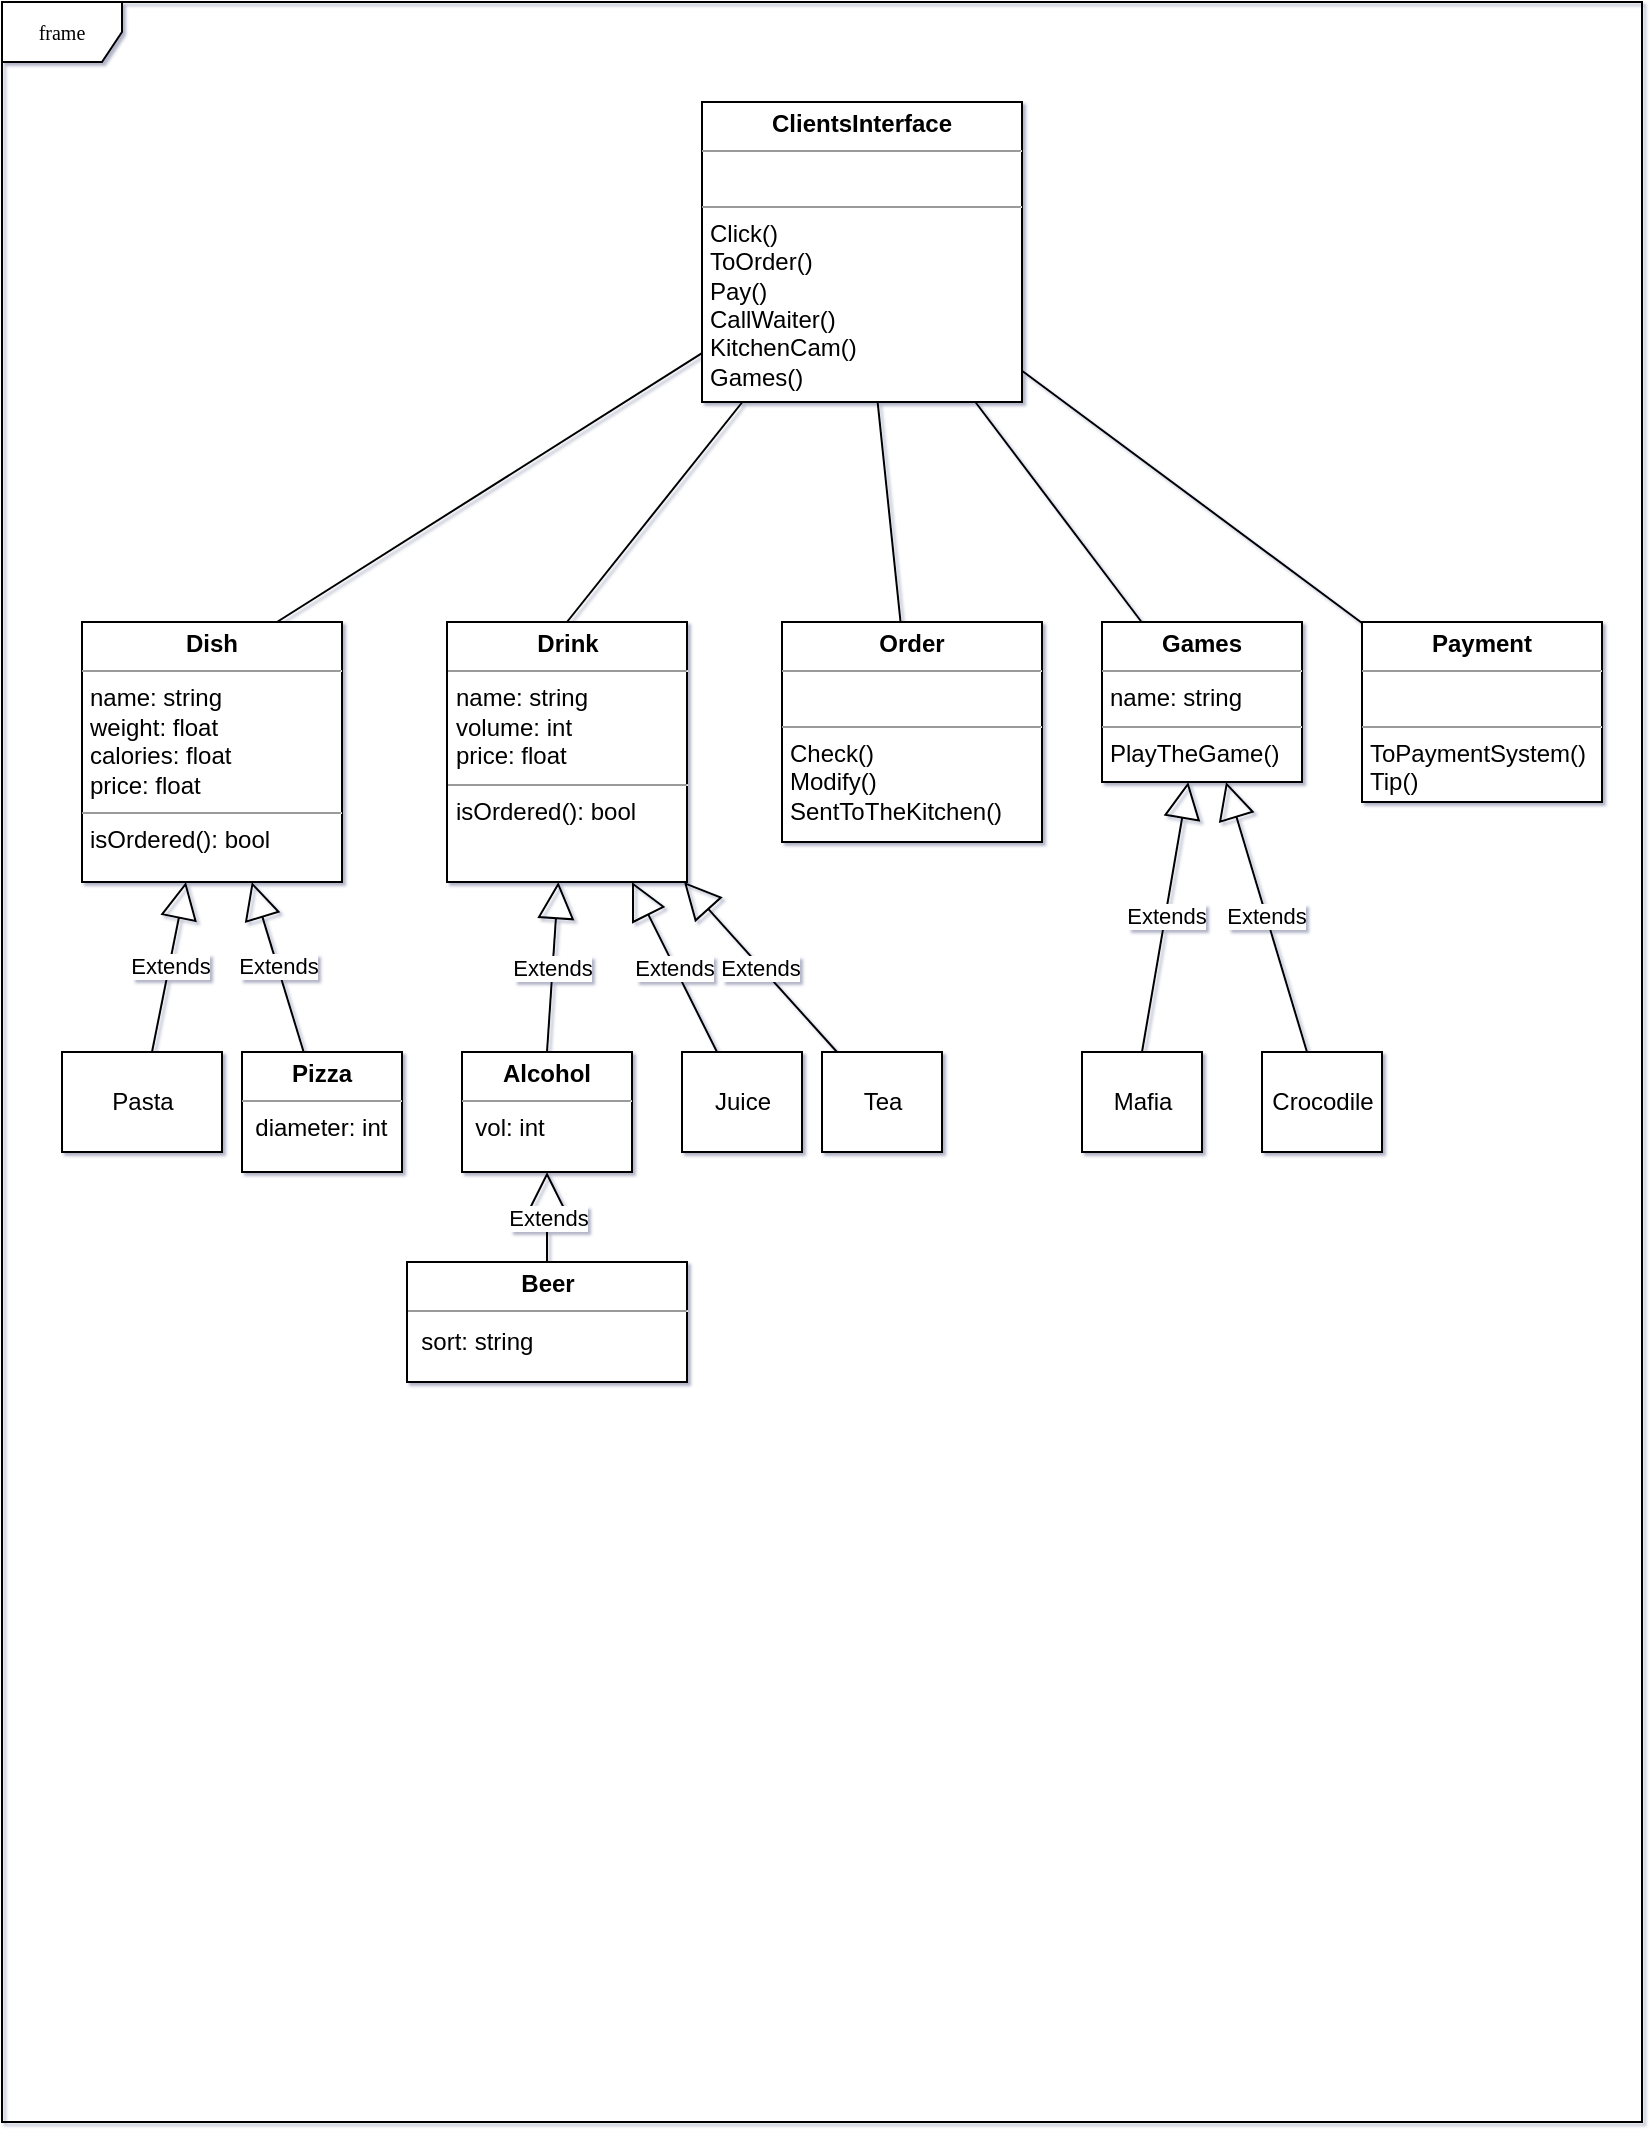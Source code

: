 <mxfile version="16.2.7" type="github" pages="4">
  <diagram name="Class Diagram" id="c4acf3e9-155e-7222-9cf6-157b1a14988f">
    <mxGraphModel dx="868" dy="460" grid="1" gridSize="10" guides="1" tooltips="1" connect="1" arrows="1" fold="1" page="1" pageScale="1" pageWidth="850" pageHeight="1100" background="none" math="0" shadow="1">
      <root>
        <mxCell id="0" />
        <mxCell id="1" parent="0" />
        <mxCell id="17acba5748e5396b-1" value="frame" style="shape=umlFrame;whiteSpace=wrap;html=1;rounded=0;shadow=0;comic=0;labelBackgroundColor=none;strokeWidth=1;fontFamily=Verdana;fontSize=10;align=center;" parent="1" vertex="1">
          <mxGeometry x="20" y="20" width="820" height="1060" as="geometry" />
        </mxCell>
        <mxCell id="nEyoXZ84Kzv3X6efRgU5-14" value="&lt;p style=&quot;margin: 0px ; margin-top: 4px ; text-align: center&quot;&gt;&lt;b&gt;Dish&lt;/b&gt;&lt;/p&gt;&lt;hr size=&quot;1&quot;&gt;&lt;p style=&quot;margin: 0px ; margin-left: 4px&quot;&gt;name: string&lt;/p&gt;&lt;p style=&quot;margin: 0px ; margin-left: 4px&quot;&gt;weight: float&lt;/p&gt;&lt;p style=&quot;margin: 0px ; margin-left: 4px&quot;&gt;calories: float&lt;/p&gt;&lt;p style=&quot;margin: 0px ; margin-left: 4px&quot;&gt;price: float&lt;/p&gt;&lt;hr size=&quot;1&quot;&gt;&lt;p style=&quot;margin: 0px ; margin-left: 4px&quot;&gt;isOrdered(): bool&lt;/p&gt;" style="verticalAlign=top;align=left;overflow=fill;fontSize=12;fontFamily=Helvetica;html=1;" parent="1" vertex="1">
          <mxGeometry x="60" y="330" width="130" height="130" as="geometry" />
        </mxCell>
        <mxCell id="nEyoXZ84Kzv3X6efRgU5-25" value="Pasta" style="html=1;" parent="1" vertex="1">
          <mxGeometry x="50" y="545" width="80" height="50" as="geometry" />
        </mxCell>
        <mxCell id="nEyoXZ84Kzv3X6efRgU5-27" value="&lt;p style=&quot;margin: 0px ; margin-top: 4px ; text-align: center&quot;&gt;&lt;b&gt;Pizza&lt;/b&gt;&lt;/p&gt;&lt;hr size=&quot;1&quot;&gt;&lt;div style=&quot;height: 2px&quot;&gt;&amp;nbsp; diameter: int&lt;/div&gt;" style="verticalAlign=top;align=left;overflow=fill;fontSize=12;fontFamily=Helvetica;html=1;" parent="1" vertex="1">
          <mxGeometry x="140" y="545" width="80" height="60" as="geometry" />
        </mxCell>
        <mxCell id="nEyoXZ84Kzv3X6efRgU5-28" value="&lt;p style=&quot;margin: 0px ; margin-top: 4px ; text-align: center&quot;&gt;&lt;b&gt;Drink&lt;/b&gt;&lt;/p&gt;&lt;hr size=&quot;1&quot;&gt;&lt;p style=&quot;margin: 0px ; margin-left: 4px&quot;&gt;name: string&lt;/p&gt;&lt;p style=&quot;margin: 0px ; margin-left: 4px&quot;&gt;volume: int&lt;/p&gt;&lt;p style=&quot;margin: 0px ; margin-left: 4px&quot;&gt;price: float&lt;/p&gt;&lt;hr size=&quot;1&quot;&gt;&lt;p style=&quot;margin: 0px ; margin-left: 4px&quot;&gt;isOrdered(): bool&lt;/p&gt;" style="verticalAlign=top;align=left;overflow=fill;fontSize=12;fontFamily=Helvetica;html=1;" parent="1" vertex="1">
          <mxGeometry x="242.5" y="330" width="120" height="130" as="geometry" />
        </mxCell>
        <mxCell id="nEyoXZ84Kzv3X6efRgU5-29" value="&lt;p style=&quot;margin: 0px ; margin-top: 4px ; text-align: center&quot;&gt;&lt;b&gt;Alcohol&lt;/b&gt;&lt;/p&gt;&lt;hr size=&quot;1&quot;&gt;&lt;div style=&quot;height: 2px&quot;&gt;&amp;nbsp; vol: int&lt;/div&gt;" style="verticalAlign=top;align=left;overflow=fill;fontSize=12;fontFamily=Helvetica;html=1;" parent="1" vertex="1">
          <mxGeometry x="250" y="545" width="85" height="60" as="geometry" />
        </mxCell>
        <mxCell id="nEyoXZ84Kzv3X6efRgU5-30" value="&lt;p style=&quot;margin: 0px ; margin-top: 4px ; text-align: center&quot;&gt;&lt;b&gt;Beer&lt;/b&gt;&lt;/p&gt;&lt;hr size=&quot;1&quot;&gt;&lt;div style=&quot;height: 2px&quot;&gt;&amp;nbsp;&amp;nbsp;&lt;/div&gt;&amp;nbsp; sort: string" style="verticalAlign=top;align=left;overflow=fill;fontSize=12;fontFamily=Helvetica;html=1;" parent="1" vertex="1">
          <mxGeometry x="222.5" y="650" width="140" height="60" as="geometry" />
        </mxCell>
        <mxCell id="nEyoXZ84Kzv3X6efRgU5-31" value="&lt;p style=&quot;margin: 0px ; margin-top: 4px ; text-align: center&quot;&gt;&lt;b&gt;ClientsInterface&lt;/b&gt;&lt;/p&gt;&lt;hr size=&quot;1&quot;&gt;&lt;p style=&quot;margin: 0px ; margin-left: 4px&quot;&gt;&lt;br&gt;&lt;/p&gt;&lt;hr size=&quot;1&quot;&gt;&lt;p style=&quot;margin: 0px ; margin-left: 4px&quot;&gt;Click()&lt;/p&gt;&lt;p style=&quot;margin: 0px ; margin-left: 4px&quot;&gt;ToOrder()&lt;/p&gt;&lt;p style=&quot;margin: 0px ; margin-left: 4px&quot;&gt;Pay()&lt;/p&gt;&lt;p style=&quot;margin: 0px ; margin-left: 4px&quot;&gt;CallWaiter()&lt;/p&gt;&lt;p style=&quot;margin: 0px ; margin-left: 4px&quot;&gt;KitchenCam()&lt;/p&gt;&lt;p style=&quot;margin: 0px ; margin-left: 4px&quot;&gt;Games()&lt;/p&gt;" style="verticalAlign=top;align=left;overflow=fill;fontSize=12;fontFamily=Helvetica;html=1;" parent="1" vertex="1">
          <mxGeometry x="370" y="70" width="160" height="150" as="geometry" />
        </mxCell>
        <mxCell id="nEyoXZ84Kzv3X6efRgU5-34" value="" style="endArrow=none;html=1;rounded=0;exitX=0.75;exitY=0;exitDx=0;exitDy=0;" parent="1" source="nEyoXZ84Kzv3X6efRgU5-14" target="nEyoXZ84Kzv3X6efRgU5-31" edge="1">
          <mxGeometry width="50" height="50" relative="1" as="geometry">
            <mxPoint x="320" y="340" as="sourcePoint" />
            <mxPoint x="370" y="290" as="targetPoint" />
          </mxGeometry>
        </mxCell>
        <mxCell id="nEyoXZ84Kzv3X6efRgU5-35" value="" style="endArrow=none;html=1;rounded=0;exitX=0.5;exitY=0;exitDx=0;exitDy=0;" parent="1" source="nEyoXZ84Kzv3X6efRgU5-28" target="nEyoXZ84Kzv3X6efRgU5-31" edge="1">
          <mxGeometry width="50" height="50" relative="1" as="geometry">
            <mxPoint x="380" y="360" as="sourcePoint" />
            <mxPoint x="460" y="290" as="targetPoint" />
          </mxGeometry>
        </mxCell>
        <mxCell id="nEyoXZ84Kzv3X6efRgU5-36" value="Extends" style="endArrow=block;endSize=16;endFill=0;html=1;rounded=0;" parent="1" source="nEyoXZ84Kzv3X6efRgU5-25" target="nEyoXZ84Kzv3X6efRgU5-14" edge="1">
          <mxGeometry width="160" relative="1" as="geometry">
            <mxPoint x="340" y="510" as="sourcePoint" />
            <mxPoint x="500" y="510" as="targetPoint" />
          </mxGeometry>
        </mxCell>
        <mxCell id="nEyoXZ84Kzv3X6efRgU5-37" value="Extends" style="endArrow=block;endSize=16;endFill=0;html=1;rounded=0;" parent="1" source="nEyoXZ84Kzv3X6efRgU5-27" target="nEyoXZ84Kzv3X6efRgU5-14" edge="1">
          <mxGeometry width="160" relative="1" as="geometry">
            <mxPoint x="172.5" y="560" as="sourcePoint" />
            <mxPoint x="214.5" y="500" as="targetPoint" />
          </mxGeometry>
        </mxCell>
        <mxCell id="nEyoXZ84Kzv3X6efRgU5-38" value="Extends" style="endArrow=block;endSize=16;endFill=0;html=1;rounded=0;exitX=0.5;exitY=0;exitDx=0;exitDy=0;" parent="1" source="nEyoXZ84Kzv3X6efRgU5-29" target="nEyoXZ84Kzv3X6efRgU5-28" edge="1">
          <mxGeometry width="160" relative="1" as="geometry">
            <mxPoint x="513.227" y="550" as="sourcePoint" />
            <mxPoint x="490.001" y="490" as="targetPoint" />
          </mxGeometry>
        </mxCell>
        <mxCell id="nEyoXZ84Kzv3X6efRgU5-39" value="Extends" style="endArrow=block;endSize=16;endFill=0;html=1;rounded=0;" parent="1" source="nEyoXZ84Kzv3X6efRgU5-30" target="nEyoXZ84Kzv3X6efRgU5-29" edge="1">
          <mxGeometry width="160" relative="1" as="geometry">
            <mxPoint x="499.997" y="650" as="sourcePoint" />
            <mxPoint x="522.448" y="590" as="targetPoint" />
          </mxGeometry>
        </mxCell>
        <mxCell id="nEyoXZ84Kzv3X6efRgU5-40" value="Juice" style="html=1;" parent="1" vertex="1">
          <mxGeometry x="360" y="545" width="60" height="50" as="geometry" />
        </mxCell>
        <mxCell id="nEyoXZ84Kzv3X6efRgU5-41" value="Tea" style="html=1;" parent="1" vertex="1">
          <mxGeometry x="430" y="545" width="60" height="50" as="geometry" />
        </mxCell>
        <mxCell id="nEyoXZ84Kzv3X6efRgU5-42" value="Extends" style="endArrow=block;endSize=16;endFill=0;html=1;rounded=0;" parent="1" source="nEyoXZ84Kzv3X6efRgU5-40" target="nEyoXZ84Kzv3X6efRgU5-28" edge="1">
          <mxGeometry width="160" relative="1" as="geometry">
            <mxPoint x="617.547" y="550" as="sourcePoint" />
            <mxPoint x="639.998" y="490" as="targetPoint" />
          </mxGeometry>
        </mxCell>
        <mxCell id="nEyoXZ84Kzv3X6efRgU5-43" value="Extends" style="endArrow=block;endSize=16;endFill=0;html=1;rounded=0;" parent="1" source="nEyoXZ84Kzv3X6efRgU5-41" target="nEyoXZ84Kzv3X6efRgU5-28" edge="1">
          <mxGeometry width="160" relative="1" as="geometry">
            <mxPoint x="733.777" y="550" as="sourcePoint" />
            <mxPoint x="756.228" y="490" as="targetPoint" />
          </mxGeometry>
        </mxCell>
        <mxCell id="nEyoXZ84Kzv3X6efRgU5-44" value="&lt;p style=&quot;margin: 0px ; margin-top: 4px ; text-align: center&quot;&gt;&lt;b&gt;Order&lt;/b&gt;&lt;/p&gt;&lt;hr size=&quot;1&quot;&gt;&lt;p style=&quot;margin: 0px ; margin-left: 4px&quot;&gt;&lt;br&gt;&lt;/p&gt;&lt;hr size=&quot;1&quot;&gt;&lt;p style=&quot;margin: 0px ; margin-left: 4px&quot;&gt;Check()&lt;/p&gt;&lt;p style=&quot;margin: 0px ; margin-left: 4px&quot;&gt;Modify()&lt;br&gt;&lt;/p&gt;&lt;p style=&quot;margin: 0px ; margin-left: 4px&quot;&gt;SentToTheKitchen()&lt;/p&gt;" style="verticalAlign=top;align=left;overflow=fill;fontSize=12;fontFamily=Helvetica;html=1;" parent="1" vertex="1">
          <mxGeometry x="410" y="330" width="130" height="110" as="geometry" />
        </mxCell>
        <mxCell id="nEyoXZ84Kzv3X6efRgU5-45" value="" style="endArrow=none;html=1;rounded=0;" parent="1" source="nEyoXZ84Kzv3X6efRgU5-31" target="nEyoXZ84Kzv3X6efRgU5-44" edge="1">
          <mxGeometry width="50" height="50" relative="1" as="geometry">
            <mxPoint x="520" y="270" as="sourcePoint" />
            <mxPoint x="570" y="220" as="targetPoint" />
          </mxGeometry>
        </mxCell>
        <mxCell id="nEyoXZ84Kzv3X6efRgU5-46" value="&lt;p style=&quot;margin: 0px ; margin-top: 4px ; text-align: center&quot;&gt;&lt;b&gt;Games&lt;/b&gt;&lt;/p&gt;&lt;hr size=&quot;1&quot;&gt;&lt;p style=&quot;margin: 0px ; margin-left: 4px&quot;&gt;name: string&lt;/p&gt;&lt;hr size=&quot;1&quot;&gt;&lt;p style=&quot;margin: 0px ; margin-left: 4px&quot;&gt;PlayTheGame()&lt;/p&gt;&lt;p style=&quot;margin: 0px ; margin-left: 4px&quot;&gt;&lt;br&gt;&lt;/p&gt;" style="verticalAlign=top;align=left;overflow=fill;fontSize=12;fontFamily=Helvetica;html=1;" parent="1" vertex="1">
          <mxGeometry x="570" y="330" width="100" height="80" as="geometry" />
        </mxCell>
        <mxCell id="nEyoXZ84Kzv3X6efRgU5-47" value="" style="endArrow=none;html=1;rounded=0;" parent="1" source="nEyoXZ84Kzv3X6efRgU5-46" target="nEyoXZ84Kzv3X6efRgU5-31" edge="1">
          <mxGeometry width="50" height="50" relative="1" as="geometry">
            <mxPoint x="640" y="260" as="sourcePoint" />
            <mxPoint x="690" y="210" as="targetPoint" />
          </mxGeometry>
        </mxCell>
        <mxCell id="nEyoXZ84Kzv3X6efRgU5-48" value="&lt;p style=&quot;margin: 0px ; margin-top: 4px ; text-align: center&quot;&gt;&lt;b&gt;Payment&lt;/b&gt;&lt;/p&gt;&lt;hr size=&quot;1&quot;&gt;&lt;p style=&quot;margin: 0px ; margin-left: 4px&quot;&gt;&lt;br&gt;&lt;/p&gt;&lt;hr size=&quot;1&quot;&gt;&lt;p style=&quot;margin: 0px ; margin-left: 4px&quot;&gt;ToPaymentSystem()&lt;/p&gt;&lt;p style=&quot;margin: 0px ; margin-left: 4px&quot;&gt;Tip()&lt;/p&gt;&lt;p style=&quot;margin: 0px ; margin-left: 4px&quot;&gt;&lt;br&gt;&lt;/p&gt;" style="verticalAlign=top;align=left;overflow=fill;fontSize=12;fontFamily=Helvetica;html=1;" parent="1" vertex="1">
          <mxGeometry x="700" y="330" width="120" height="90" as="geometry" />
        </mxCell>
        <mxCell id="nEyoXZ84Kzv3X6efRgU5-49" value="" style="endArrow=none;html=1;rounded=0;" parent="1" source="nEyoXZ84Kzv3X6efRgU5-48" target="nEyoXZ84Kzv3X6efRgU5-31" edge="1">
          <mxGeometry width="50" height="50" relative="1" as="geometry">
            <mxPoint x="650" y="280" as="sourcePoint" />
            <mxPoint x="700" y="230" as="targetPoint" />
          </mxGeometry>
        </mxCell>
        <mxCell id="nEyoXZ84Kzv3X6efRgU5-50" value="Mafia" style="html=1;" parent="1" vertex="1">
          <mxGeometry x="560" y="545" width="60" height="50" as="geometry" />
        </mxCell>
        <mxCell id="nEyoXZ84Kzv3X6efRgU5-51" value="Crocodile" style="html=1;" parent="1" vertex="1">
          <mxGeometry x="650" y="545" width="60" height="50" as="geometry" />
        </mxCell>
        <mxCell id="nEyoXZ84Kzv3X6efRgU5-52" value="Extends" style="endArrow=block;endSize=16;endFill=0;html=1;rounded=0;exitX=0.5;exitY=0;exitDx=0;exitDy=0;" parent="1" source="nEyoXZ84Kzv3X6efRgU5-50" target="nEyoXZ84Kzv3X6efRgU5-46" edge="1">
          <mxGeometry width="160" relative="1" as="geometry">
            <mxPoint x="616.5" y="535" as="sourcePoint" />
            <mxPoint x="540" y="450" as="targetPoint" />
          </mxGeometry>
        </mxCell>
        <mxCell id="nEyoXZ84Kzv3X6efRgU5-53" value="Extends" style="endArrow=block;endSize=16;endFill=0;html=1;rounded=0;" parent="1" source="nEyoXZ84Kzv3X6efRgU5-51" target="nEyoXZ84Kzv3X6efRgU5-46" edge="1">
          <mxGeometry width="160" relative="1" as="geometry">
            <mxPoint x="646.86" y="555" as="sourcePoint" />
            <mxPoint x="670.003" y="420" as="targetPoint" />
          </mxGeometry>
        </mxCell>
      </root>
    </mxGraphModel>
  </diagram>
  <diagram id="OSJ53KvYXul7uOaWkiUx" name="Interaction Diagram">
    <mxGraphModel dx="868" dy="460" grid="1" gridSize="10" guides="1" tooltips="1" connect="1" arrows="1" fold="1" page="1" pageScale="1" pageWidth="827" pageHeight="1169" math="0" shadow="0">
      <root>
        <mxCell id="C9FkO5sIjH_L5pb2aW4y-0" />
        <mxCell id="C9FkO5sIjH_L5pb2aW4y-1" parent="C9FkO5sIjH_L5pb2aW4y-0" />
        <mxCell id="C9FkO5sIjH_L5pb2aW4y-2" value="&lt;u&gt;Клиент&lt;/u&gt;" style="shape=umlActor;verticalLabelPosition=bottom;verticalAlign=top;html=1;outlineConnect=0;" vertex="1" parent="C9FkO5sIjH_L5pb2aW4y-1">
          <mxGeometry x="40" y="19" width="30" height="60" as="geometry" />
        </mxCell>
        <mxCell id="C9FkO5sIjH_L5pb2aW4y-8" value="" style="html=1;points=[];perimeter=orthogonalPerimeter;" vertex="1" parent="C9FkO5sIjH_L5pb2aW4y-1">
          <mxGeometry x="50" y="100" width="10" height="370" as="geometry" />
        </mxCell>
        <mxCell id="C9FkO5sIjH_L5pb2aW4y-9" value="Clients Interface" style="shape=umlLifeline;perimeter=lifelinePerimeter;whiteSpace=wrap;html=1;container=1;collapsible=0;recursiveResize=0;outlineConnect=0;" vertex="1" parent="C9FkO5sIjH_L5pb2aW4y-1">
          <mxGeometry x="110" y="19" width="100" height="450" as="geometry" />
        </mxCell>
        <mxCell id="A0BIECyQIgDCZpmX1Y66-9" value="" style="html=1;points=[];perimeter=orthogonalPerimeter;fontSize=12;" vertex="1" parent="C9FkO5sIjH_L5pb2aW4y-9">
          <mxGeometry x="45" y="111" width="10" height="339" as="geometry" />
        </mxCell>
        <mxCell id="A0BIECyQIgDCZpmX1Y66-10" value="1.1 Открытие данных о блюде" style="html=1;verticalAlign=bottom;endArrow=block;rounded=0;fontSize=12;" edge="1" parent="C9FkO5sIjH_L5pb2aW4y-9" target="A0BIECyQIgDCZpmX1Y66-0">
          <mxGeometry width="80" relative="1" as="geometry">
            <mxPoint x="55" y="131" as="sourcePoint" />
            <mxPoint x="135" y="131" as="targetPoint" />
          </mxGeometry>
        </mxCell>
        <mxCell id="A0BIECyQIgDCZpmX1Y66-0" value="Dish" style="shape=umlLifeline;perimeter=lifelinePerimeter;whiteSpace=wrap;html=1;container=1;collapsible=0;recursiveResize=0;outlineConnect=0;" vertex="1" parent="C9FkO5sIjH_L5pb2aW4y-1">
          <mxGeometry x="230" y="19" width="100" height="451" as="geometry" />
        </mxCell>
        <mxCell id="A0BIECyQIgDCZpmX1Y66-11" value="" style="html=1;points=[];perimeter=orthogonalPerimeter;fontSize=12;" vertex="1" parent="A0BIECyQIgDCZpmX1Y66-0">
          <mxGeometry x="45" y="130.5" width="10" height="80" as="geometry" />
        </mxCell>
        <mxCell id="A0BIECyQIgDCZpmX1Y66-1" value="Order" style="shape=umlLifeline;perimeter=lifelinePerimeter;whiteSpace=wrap;html=1;container=1;collapsible=0;recursiveResize=0;outlineConnect=0;" vertex="1" parent="C9FkO5sIjH_L5pb2aW4y-1">
          <mxGeometry x="350" y="19" width="100" height="390" as="geometry" />
        </mxCell>
        <mxCell id="A0BIECyQIgDCZpmX1Y66-14" value="" style="html=1;points=[];perimeter=orthogonalPerimeter;fontSize=12;" vertex="1" parent="A0BIECyQIgDCZpmX1Y66-1">
          <mxGeometry x="45" y="241" width="10" height="149" as="geometry" />
        </mxCell>
        <mxCell id="Y7cAy7ocqLqKfCDQGqyF-11" value="" style="html=1;points=[];perimeter=orthogonalPerimeter;fontSize=12;" vertex="1" parent="A0BIECyQIgDCZpmX1Y66-1">
          <mxGeometry x="54" y="350" width="10" height="40" as="geometry" />
        </mxCell>
        <mxCell id="A0BIECyQIgDCZpmX1Y66-2" value="Oficiants Pad" style="shape=umlLifeline;perimeter=lifelinePerimeter;whiteSpace=wrap;html=1;container=1;collapsible=0;recursiveResize=0;outlineConnect=0;" vertex="1" parent="C9FkO5sIjH_L5pb2aW4y-1">
          <mxGeometry x="470" y="19" width="100" height="451" as="geometry" />
        </mxCell>
        <mxCell id="Y7cAy7ocqLqKfCDQGqyF-0" value="" style="html=1;points=[];perimeter=orthogonalPerimeter;fontSize=12;" vertex="1" parent="A0BIECyQIgDCZpmX1Y66-2">
          <mxGeometry x="45" y="261" width="10" height="149" as="geometry" />
        </mxCell>
        <mxCell id="Y7cAy7ocqLqKfCDQGqyF-6" value="" style="html=1;points=[];perimeter=orthogonalPerimeter;fontSize=12;" vertex="1" parent="A0BIECyQIgDCZpmX1Y66-2">
          <mxGeometry x="50" y="300.5" width="10" height="109.5" as="geometry" />
        </mxCell>
        <mxCell id="Y7cAy7ocqLqKfCDQGqyF-7" value="2.2 Проверка заказа" style="edgeStyle=orthogonalEdgeStyle;html=1;align=left;spacingLeft=2;endArrow=block;rounded=0;entryX=1;entryY=0;fontSize=12;" edge="1" target="Y7cAy7ocqLqKfCDQGqyF-6" parent="A0BIECyQIgDCZpmX1Y66-2">
          <mxGeometry relative="1" as="geometry">
            <mxPoint x="55" y="280.5" as="sourcePoint" />
            <Array as="points">
              <mxPoint x="85" y="280.5" />
            </Array>
          </mxGeometry>
        </mxCell>
        <mxCell id="Y7cAy7ocqLqKfCDQGqyF-10" value="" style="html=1;points=[];perimeter=orthogonalPerimeter;fontSize=12;" vertex="1" parent="A0BIECyQIgDCZpmX1Y66-2">
          <mxGeometry x="55" y="320" width="10" height="40" as="geometry" />
        </mxCell>
        <mxCell id="Y7cAy7ocqLqKfCDQGqyF-12" value="if (заказ не подтвержден)&lt;br&gt;2.2.1 Заказ не подтвержден" style="edgeStyle=orthogonalEdgeStyle;html=1;align=left;spacingLeft=2;endArrow=block;rounded=0;entryX=1;entryY=0;fontSize=12;" edge="1" target="Y7cAy7ocqLqKfCDQGqyF-11" parent="A0BIECyQIgDCZpmX1Y66-2">
          <mxGeometry x="-0.95" y="9" relative="1" as="geometry">
            <mxPoint x="65" y="330" as="sourcePoint" />
            <Array as="points">
              <mxPoint x="95" y="330" />
            </Array>
            <mxPoint as="offset" />
          </mxGeometry>
        </mxCell>
        <mxCell id="Y7cAy7ocqLqKfCDQGqyF-14" value="" style="html=1;points=[];perimeter=orthogonalPerimeter;fontSize=12;" vertex="1" parent="A0BIECyQIgDCZpmX1Y66-2">
          <mxGeometry x="55" y="360" width="10" height="50" as="geometry" />
        </mxCell>
        <mxCell id="A0BIECyQIgDCZpmX1Y66-3" value="Kitchen" style="shape=umlLifeline;perimeter=lifelinePerimeter;whiteSpace=wrap;html=1;container=1;collapsible=0;recursiveResize=0;outlineConnect=0;" vertex="1" parent="C9FkO5sIjH_L5pb2aW4y-1">
          <mxGeometry x="590" y="19" width="100" height="451" as="geometry" />
        </mxCell>
        <mxCell id="A0BIECyQIgDCZpmX1Y66-4" value="Cash Desk" style="shape=umlLifeline;perimeter=lifelinePerimeter;whiteSpace=wrap;html=1;container=1;collapsible=0;recursiveResize=0;outlineConnect=0;" vertex="1" parent="C9FkO5sIjH_L5pb2aW4y-1">
          <mxGeometry x="710" y="19" width="100" height="451" as="geometry" />
        </mxCell>
        <mxCell id="A0BIECyQIgDCZpmX1Y66-8" value="&lt;font style=&quot;font-size: 12px&quot;&gt;1. Выбрано блюдо&lt;/font&gt;" style="html=1;verticalAlign=bottom;endArrow=block;rounded=0;exitX=1;exitY=0.119;exitDx=0;exitDy=0;exitPerimeter=0;" edge="1" parent="C9FkO5sIjH_L5pb2aW4y-1" source="C9FkO5sIjH_L5pb2aW4y-8" target="C9FkO5sIjH_L5pb2aW4y-9">
          <mxGeometry width="80" relative="1" as="geometry">
            <mxPoint x="70" y="130" as="sourcePoint" />
            <mxPoint x="140" y="130" as="targetPoint" />
          </mxGeometry>
        </mxCell>
        <mxCell id="A0BIECyQIgDCZpmX1Y66-12" value="1.2 Данные о блюде" style="html=1;verticalAlign=bottom;endArrow=open;dashed=1;endSize=8;rounded=0;fontSize=12;exitX=0;exitY=0.969;exitDx=0;exitDy=0;exitPerimeter=0;" edge="1" parent="C9FkO5sIjH_L5pb2aW4y-1" source="A0BIECyQIgDCZpmX1Y66-11" target="A0BIECyQIgDCZpmX1Y66-9">
          <mxGeometry relative="1" as="geometry">
            <mxPoint x="260" y="229" as="sourcePoint" />
            <mxPoint x="170" y="227" as="targetPoint" />
          </mxGeometry>
        </mxCell>
        <mxCell id="A0BIECyQIgDCZpmX1Y66-13" value="2. Заказ блюда" style="html=1;verticalAlign=bottom;endArrow=block;rounded=0;fontSize=12;" edge="1" parent="C9FkO5sIjH_L5pb2aW4y-1" target="A0BIECyQIgDCZpmX1Y66-1">
          <mxGeometry width="80" relative="1" as="geometry">
            <mxPoint x="60" y="260" as="sourcePoint" />
            <mxPoint x="140" y="260" as="targetPoint" />
          </mxGeometry>
        </mxCell>
        <mxCell id="A0BIECyQIgDCZpmX1Y66-15" value="2.1 Запрос на подтверждение заказа" style="html=1;verticalAlign=bottom;endArrow=block;rounded=0;fontSize=12;exitX=1;exitY=0.25;exitDx=0;exitDy=0;exitPerimeter=0;" edge="1" parent="C9FkO5sIjH_L5pb2aW4y-1">
          <mxGeometry width="80" relative="1" as="geometry">
            <mxPoint x="405" y="280" as="sourcePoint" />
            <mxPoint x="519.5" y="280" as="targetPoint" />
          </mxGeometry>
        </mxCell>
        <mxCell id="Y7cAy7ocqLqKfCDQGqyF-13" value="2.3 Вывод сообщения &quot;К Вам подойдет &lt;br&gt;оффициант для уточнения заказа&quot;" style="html=1;verticalAlign=bottom;endArrow=open;dashed=1;endSize=8;rounded=0;fontSize=12;" edge="1" parent="C9FkO5sIjH_L5pb2aW4y-1">
          <mxGeometry relative="1" as="geometry">
            <mxPoint x="404" y="403" as="sourcePoint" />
            <mxPoint x="165" y="403" as="targetPoint" />
          </mxGeometry>
        </mxCell>
        <mxCell id="Y7cAy7ocqLqKfCDQGqyF-15" value="else 2.2.2 Заказ передан на кухню" style="html=1;verticalAlign=bottom;endArrow=block;rounded=0;fontSize=12;exitX=1.2;exitY=0.5;exitDx=0;exitDy=0;exitPerimeter=0;" edge="1" parent="C9FkO5sIjH_L5pb2aW4y-1">
          <mxGeometry x="1" y="4" width="80" relative="1" as="geometry">
            <mxPoint x="537" y="394" as="sourcePoint" />
            <mxPoint x="639.5" y="394" as="targetPoint" />
            <mxPoint as="offset" />
          </mxGeometry>
        </mxCell>
        <mxCell id="Y7cAy7ocqLqKfCDQGqyF-16" value="2.2.3 Заказ передан на кассу" style="html=1;verticalAlign=bottom;endArrow=block;rounded=0;fontSize=12;exitX=0.9;exitY=0.78;exitDx=0;exitDy=0;exitPerimeter=0;" edge="1" parent="C9FkO5sIjH_L5pb2aW4y-1" source="Y7cAy7ocqLqKfCDQGqyF-14" target="A0BIECyQIgDCZpmX1Y66-4">
          <mxGeometry width="80" relative="1" as="geometry">
            <mxPoint x="550" y="420" as="sourcePoint" />
            <mxPoint x="615" y="420" as="targetPoint" />
          </mxGeometry>
        </mxCell>
      </root>
    </mxGraphModel>
  </diagram>
  <diagram id="k4ZzFff18_Q_TVN2l5Qf" name="Use Case Diagram">
    <mxGraphModel dx="868" dy="460" grid="1" gridSize="10" guides="1" tooltips="1" connect="1" arrows="1" fold="1" page="1" pageScale="1" pageWidth="827" pageHeight="1169" math="0" shadow="0">
      <root>
        <mxCell id="Xj0gD1cXhPe9Ad2o4H-5-0" />
        <mxCell id="Xj0gD1cXhPe9Ad2o4H-5-1" parent="Xj0gD1cXhPe9Ad2o4H-5-0" />
        <mxCell id="Xj0gD1cXhPe9Ad2o4H-5-2" value="Клиент" style="shape=umlActor;verticalLabelPosition=bottom;verticalAlign=top;html=1;fontSize=12;" vertex="1" parent="Xj0gD1cXhPe9Ad2o4H-5-1">
          <mxGeometry x="60" y="60" width="30" height="60" as="geometry" />
        </mxCell>
        <mxCell id="juXHVX2OcRnjIzz7x4T5-0" value="Оффициант" style="shape=umlActor;verticalLabelPosition=bottom;verticalAlign=top;html=1;fontSize=12;" vertex="1" parent="Xj0gD1cXhPe9Ad2o4H-5-1">
          <mxGeometry x="60" y="170" width="30" height="60" as="geometry" />
        </mxCell>
        <mxCell id="juXHVX2OcRnjIzz7x4T5-1" value="Кухня" style="html=1;fontSize=12;" vertex="1" parent="Xj0gD1cXhPe9Ad2o4H-5-1">
          <mxGeometry x="370" y="65" width="110" height="50" as="geometry" />
        </mxCell>
        <mxCell id="juXHVX2OcRnjIzz7x4T5-2" value="Сформировать заказ" style="ellipse;fontSize=12;" vertex="1" parent="Xj0gD1cXhPe9Ad2o4H-5-1">
          <mxGeometry x="150" y="60" width="130" height="60" as="geometry" />
        </mxCell>
        <mxCell id="juXHVX2OcRnjIzz7x4T5-7" value="Проверить заказ" style="ellipse;fontSize=12;" vertex="1" parent="Xj0gD1cXhPe9Ad2o4H-5-1">
          <mxGeometry x="150" y="160" width="130" height="40" as="geometry" />
        </mxCell>
        <mxCell id="juXHVX2OcRnjIzz7x4T5-8" value="Отправить заказ&#xa; на кухню" style="ellipse;fontSize=12;" vertex="1" parent="Xj0gD1cXhPe9Ad2o4H-5-1">
          <mxGeometry x="150" y="210" width="130" height="40" as="geometry" />
        </mxCell>
        <mxCell id="juXHVX2OcRnjIzz7x4T5-11" value="Принять заказ" style="ellipse;fontSize=12;" vertex="1" parent="Xj0gD1cXhPe9Ad2o4H-5-1">
          <mxGeometry x="550" y="40" width="130" height="40" as="geometry" />
        </mxCell>
        <mxCell id="juXHVX2OcRnjIzz7x4T5-12" value="Сообщить о &#xa;готовности&#xa;заказа" style="ellipse;fontSize=12;" vertex="1" parent="Xj0gD1cXhPe9Ad2o4H-5-1">
          <mxGeometry x="550" y="94" width="130" height="46" as="geometry" />
        </mxCell>
        <mxCell id="juXHVX2OcRnjIzz7x4T5-15" value="" style="endArrow=none;startArrow=none;endFill=0;startFill=0;endSize=8;html=1;verticalAlign=bottom;labelBackgroundColor=none;strokeWidth=1;rounded=0;fontSize=12;exitX=0.5;exitY=0.5;exitDx=0;exitDy=0;exitPerimeter=0;entryX=0;entryY=0.5;entryDx=0;entryDy=0;" edge="1" parent="Xj0gD1cXhPe9Ad2o4H-5-1" source="Xj0gD1cXhPe9Ad2o4H-5-2" target="juXHVX2OcRnjIzz7x4T5-2">
          <mxGeometry width="160" relative="1" as="geometry">
            <mxPoint x="100" y="94" as="sourcePoint" />
            <mxPoint x="260" y="94" as="targetPoint" />
          </mxGeometry>
        </mxCell>
        <mxCell id="juXHVX2OcRnjIzz7x4T5-17" value="" style="endArrow=none;startArrow=none;endFill=0;startFill=0;endSize=8;html=1;verticalAlign=bottom;labelBackgroundColor=none;strokeWidth=1;rounded=0;fontSize=12;exitX=0.5;exitY=0.5;exitDx=0;exitDy=0;exitPerimeter=0;entryX=0;entryY=0.5;entryDx=0;entryDy=0;" edge="1" parent="Xj0gD1cXhPe9Ad2o4H-5-1" source="juXHVX2OcRnjIzz7x4T5-0" target="juXHVX2OcRnjIzz7x4T5-7">
          <mxGeometry width="160" relative="1" as="geometry">
            <mxPoint x="80" y="190" as="sourcePoint" />
            <mxPoint x="155" y="190" as="targetPoint" />
          </mxGeometry>
        </mxCell>
        <mxCell id="juXHVX2OcRnjIzz7x4T5-18" value="" style="endArrow=none;startArrow=none;endFill=0;startFill=0;endSize=8;html=1;verticalAlign=bottom;labelBackgroundColor=none;strokeWidth=1;rounded=0;fontSize=12;exitX=0.467;exitY=0.667;exitDx=0;exitDy=0;exitPerimeter=0;entryX=0;entryY=0.5;entryDx=0;entryDy=0;" edge="1" parent="Xj0gD1cXhPe9Ad2o4H-5-1" source="juXHVX2OcRnjIzz7x4T5-0" target="juXHVX2OcRnjIzz7x4T5-8">
          <mxGeometry width="160" relative="1" as="geometry">
            <mxPoint x="90" y="220" as="sourcePoint" />
            <mxPoint x="165" y="220" as="targetPoint" />
          </mxGeometry>
        </mxCell>
        <mxCell id="juXHVX2OcRnjIzz7x4T5-19" value="" style="endArrow=none;startArrow=none;endFill=0;startFill=0;endSize=8;html=1;verticalAlign=bottom;labelBackgroundColor=none;strokeWidth=1;rounded=0;fontSize=12;exitX=1;exitY=0.5;exitDx=0;exitDy=0;entryX=0;entryY=0.5;entryDx=0;entryDy=0;" edge="1" parent="Xj0gD1cXhPe9Ad2o4H-5-1" source="juXHVX2OcRnjIzz7x4T5-1" target="juXHVX2OcRnjIzz7x4T5-11">
          <mxGeometry width="160" relative="1" as="geometry">
            <mxPoint x="480" y="70" as="sourcePoint" />
            <mxPoint x="555" y="70" as="targetPoint" />
          </mxGeometry>
        </mxCell>
        <mxCell id="juXHVX2OcRnjIzz7x4T5-20" value="" style="endArrow=none;startArrow=none;endFill=0;startFill=0;endSize=8;html=1;verticalAlign=bottom;labelBackgroundColor=none;strokeWidth=1;rounded=0;fontSize=12;exitX=1;exitY=0.75;exitDx=0;exitDy=0;entryX=0;entryY=0.5;entryDx=0;entryDy=0;" edge="1" parent="Xj0gD1cXhPe9Ad2o4H-5-1" source="juXHVX2OcRnjIzz7x4T5-1" target="juXHVX2OcRnjIzz7x4T5-12">
          <mxGeometry width="160" relative="1" as="geometry">
            <mxPoint x="475" y="110" as="sourcePoint" />
            <mxPoint x="550" y="110" as="targetPoint" />
          </mxGeometry>
        </mxCell>
      </root>
    </mxGraphModel>
  </diagram>
  <diagram id="KratveMXbyiDs7KSzXSV" name="Interation Diagram for FileManager">
    <mxGraphModel dx="868" dy="460" grid="1" gridSize="10" guides="1" tooltips="1" connect="1" arrows="1" fold="1" page="1" pageScale="1" pageWidth="827" pageHeight="1169" math="0" shadow="0">
      <root>
        <mxCell id="99E6GW-rY6FUL2w1D2nW-0" />
        <mxCell id="99E6GW-rY6FUL2w1D2nW-1" parent="99E6GW-rY6FUL2w1D2nW-0" />
        <mxCell id="itoQkyOzGGOx3_ZPyQC0-0" value="&lt;u&gt;Пользователь&lt;/u&gt;" style="shape=umlActor;verticalLabelPosition=bottom;verticalAlign=top;html=1;outlineConnect=0;" vertex="1" parent="99E6GW-rY6FUL2w1D2nW-1">
          <mxGeometry x="40" y="19" width="30" height="60" as="geometry" />
        </mxCell>
        <mxCell id="itoQkyOzGGOx3_ZPyQC0-1" value="" style="html=1;points=[];perimeter=orthogonalPerimeter;" vertex="1" parent="99E6GW-rY6FUL2w1D2nW-1">
          <mxGeometry x="50" y="100" width="10" height="370" as="geometry" />
        </mxCell>
        <mxCell id="itoQkyOzGGOx3_ZPyQC0-2" value="Users Interface" style="shape=umlLifeline;perimeter=lifelinePerimeter;whiteSpace=wrap;html=1;container=1;collapsible=0;recursiveResize=0;outlineConnect=0;" vertex="1" parent="99E6GW-rY6FUL2w1D2nW-1">
          <mxGeometry x="110" y="19" width="100" height="450" as="geometry" />
        </mxCell>
        <mxCell id="itoQkyOzGGOx3_ZPyQC0-3" value="" style="html=1;points=[];perimeter=orthogonalPerimeter;fontSize=12;" vertex="1" parent="itoQkyOzGGOx3_ZPyQC0-2">
          <mxGeometry x="45" y="111" width="10" height="79" as="geometry" />
        </mxCell>
        <mxCell id="itoQkyOzGGOx3_ZPyQC0-13" value="&lt;font style=&quot;font-size: 12px&quot;&gt;2. Копирование директории&lt;/font&gt;" style="html=1;verticalAlign=bottom;endArrow=block;rounded=0;exitX=1;exitY=0.119;exitDx=0;exitDy=0;exitPerimeter=0;" edge="1" parent="itoQkyOzGGOx3_ZPyQC0-2" target="itoQkyOzGGOx3_ZPyQC0-6">
          <mxGeometry width="80" relative="1" as="geometry">
            <mxPoint x="-50" y="231.0" as="sourcePoint" />
            <mxPoint x="49.5" y="231.0" as="targetPoint" />
          </mxGeometry>
        </mxCell>
        <mxCell id="itoQkyOzGGOx3_ZPyQC0-15" value="&lt;font style=&quot;font-size: 12px&quot;&gt;3. Удаление директории&lt;/font&gt;" style="html=1;verticalAlign=bottom;endArrow=block;rounded=0;exitX=1;exitY=0.119;exitDx=0;exitDy=0;exitPerimeter=0;" edge="1" parent="itoQkyOzGGOx3_ZPyQC0-2">
          <mxGeometry width="80" relative="1" as="geometry">
            <mxPoint x="-50" y="271" as="sourcePoint" />
            <mxPoint x="179.5" y="271" as="targetPoint" />
          </mxGeometry>
        </mxCell>
        <mxCell id="itoQkyOzGGOx3_ZPyQC0-5" value="&lt;font style=&quot;font-size: 12px&quot;&gt;1. Выбор директории&lt;/font&gt;" style="html=1;verticalAlign=bottom;endArrow=block;rounded=0;exitX=1;exitY=0.119;exitDx=0;exitDy=0;exitPerimeter=0;" edge="1" parent="99E6GW-rY6FUL2w1D2nW-1" source="itoQkyOzGGOx3_ZPyQC0-1" target="itoQkyOzGGOx3_ZPyQC0-2">
          <mxGeometry width="80" relative="1" as="geometry">
            <mxPoint x="70" y="130" as="sourcePoint" />
            <mxPoint x="140" y="130" as="targetPoint" />
          </mxGeometry>
        </mxCell>
        <mxCell id="itoQkyOzGGOx3_ZPyQC0-6" value="Directory" style="shape=umlLifeline;perimeter=lifelinePerimeter;whiteSpace=wrap;html=1;container=1;collapsible=0;recursiveResize=0;outlineConnect=0;" vertex="1" parent="99E6GW-rY6FUL2w1D2nW-1">
          <mxGeometry x="240" y="19" width="100" height="271" as="geometry" />
        </mxCell>
        <mxCell id="itoQkyOzGGOx3_ZPyQC0-12" value="" style="shape=umlDestroy;whiteSpace=wrap;html=1;strokeWidth=3;fontSize=12;" vertex="1" parent="itoQkyOzGGOx3_ZPyQC0-6">
          <mxGeometry x="35" y="261" width="30" height="30" as="geometry" />
        </mxCell>
        <mxCell id="itoQkyOzGGOx3_ZPyQC0-8" value="File" style="shape=umlLifeline;perimeter=lifelinePerimeter;whiteSpace=wrap;html=1;container=1;collapsible=0;recursiveResize=0;outlineConnect=0;" vertex="1" parent="99E6GW-rY6FUL2w1D2nW-1">
          <mxGeometry x="370" y="19" width="100" height="371" as="geometry" />
        </mxCell>
        <mxCell id="itoQkyOzGGOx3_ZPyQC0-18" value="" style="shape=umlDestroy;whiteSpace=wrap;html=1;strokeWidth=3;fontSize=12;" vertex="1" parent="itoQkyOzGGOx3_ZPyQC0-8">
          <mxGeometry x="35" y="361" width="30" height="30" as="geometry" />
        </mxCell>
        <mxCell id="itoQkyOzGGOx3_ZPyQC0-10" value="1.1 Вывод всех папок&amp;nbsp;&lt;br&gt;и файлов диркетории" style="html=1;verticalAlign=bottom;endArrow=open;dashed=1;endSize=8;rounded=0;fontSize=12;strokeColor=default;exitX=0.2;exitY=0.831;exitDx=0;exitDy=0;exitPerimeter=0;entryX=1.3;entryY=0.259;entryDx=0;entryDy=0;entryPerimeter=0;" edge="1" parent="99E6GW-rY6FUL2w1D2nW-1" source="itoQkyOzGGOx3_ZPyQC0-3" target="itoQkyOzGGOx3_ZPyQC0-1">
          <mxGeometry relative="1" as="geometry">
            <mxPoint x="150" y="180" as="sourcePoint" />
            <mxPoint x="70" y="180" as="targetPoint" />
          </mxGeometry>
        </mxCell>
        <mxCell id="itoQkyOzGGOx3_ZPyQC0-16" value="&lt;font style=&quot;font-size: 12px&quot;&gt;4. Копирование файла&lt;/font&gt;" style="html=1;verticalAlign=bottom;endArrow=block;rounded=0;exitX=1;exitY=0.119;exitDx=0;exitDy=0;exitPerimeter=0;" edge="1" parent="99E6GW-rY6FUL2w1D2nW-1" target="itoQkyOzGGOx3_ZPyQC0-8">
          <mxGeometry width="80" relative="1" as="geometry">
            <mxPoint x="60" y="350" as="sourcePoint" />
            <mxPoint x="289.5" y="350" as="targetPoint" />
          </mxGeometry>
        </mxCell>
        <mxCell id="itoQkyOzGGOx3_ZPyQC0-17" value="&lt;font style=&quot;font-size: 12px&quot;&gt;5. Удаление файла&lt;/font&gt;" style="html=1;verticalAlign=bottom;endArrow=block;rounded=0;exitX=1;exitY=0.119;exitDx=0;exitDy=0;exitPerimeter=0;" edge="1" parent="99E6GW-rY6FUL2w1D2nW-1" target="itoQkyOzGGOx3_ZPyQC0-8">
          <mxGeometry width="80" relative="1" as="geometry">
            <mxPoint x="60" y="390" as="sourcePoint" />
            <mxPoint x="289.5" y="390" as="targetPoint" />
          </mxGeometry>
        </mxCell>
      </root>
    </mxGraphModel>
  </diagram>
</mxfile>
